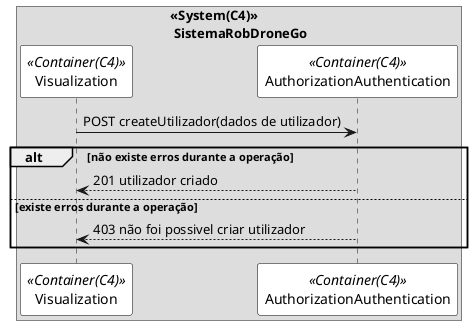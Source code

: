 @startuml vp2

skinparam sequence {
ParticipantBorderColor black
ParticipantBackgroundColor white
}

box "<<System(C4)>>\n SistemaRobDroneGo"
participant Visualization as ui <<Container(C4)>>
participant AuthorizationAuthentication as mdl <<Container(C4)>>
ui -> mdl: POST createUtilizador(dados de utilizador)
alt não existe erros durante a operação
mdl --> ui: 201 utilizador criado
else existe erros durante a operação
mdl --> ui: 403 não foi possivel criar utilizador
end 

end box

@enduml